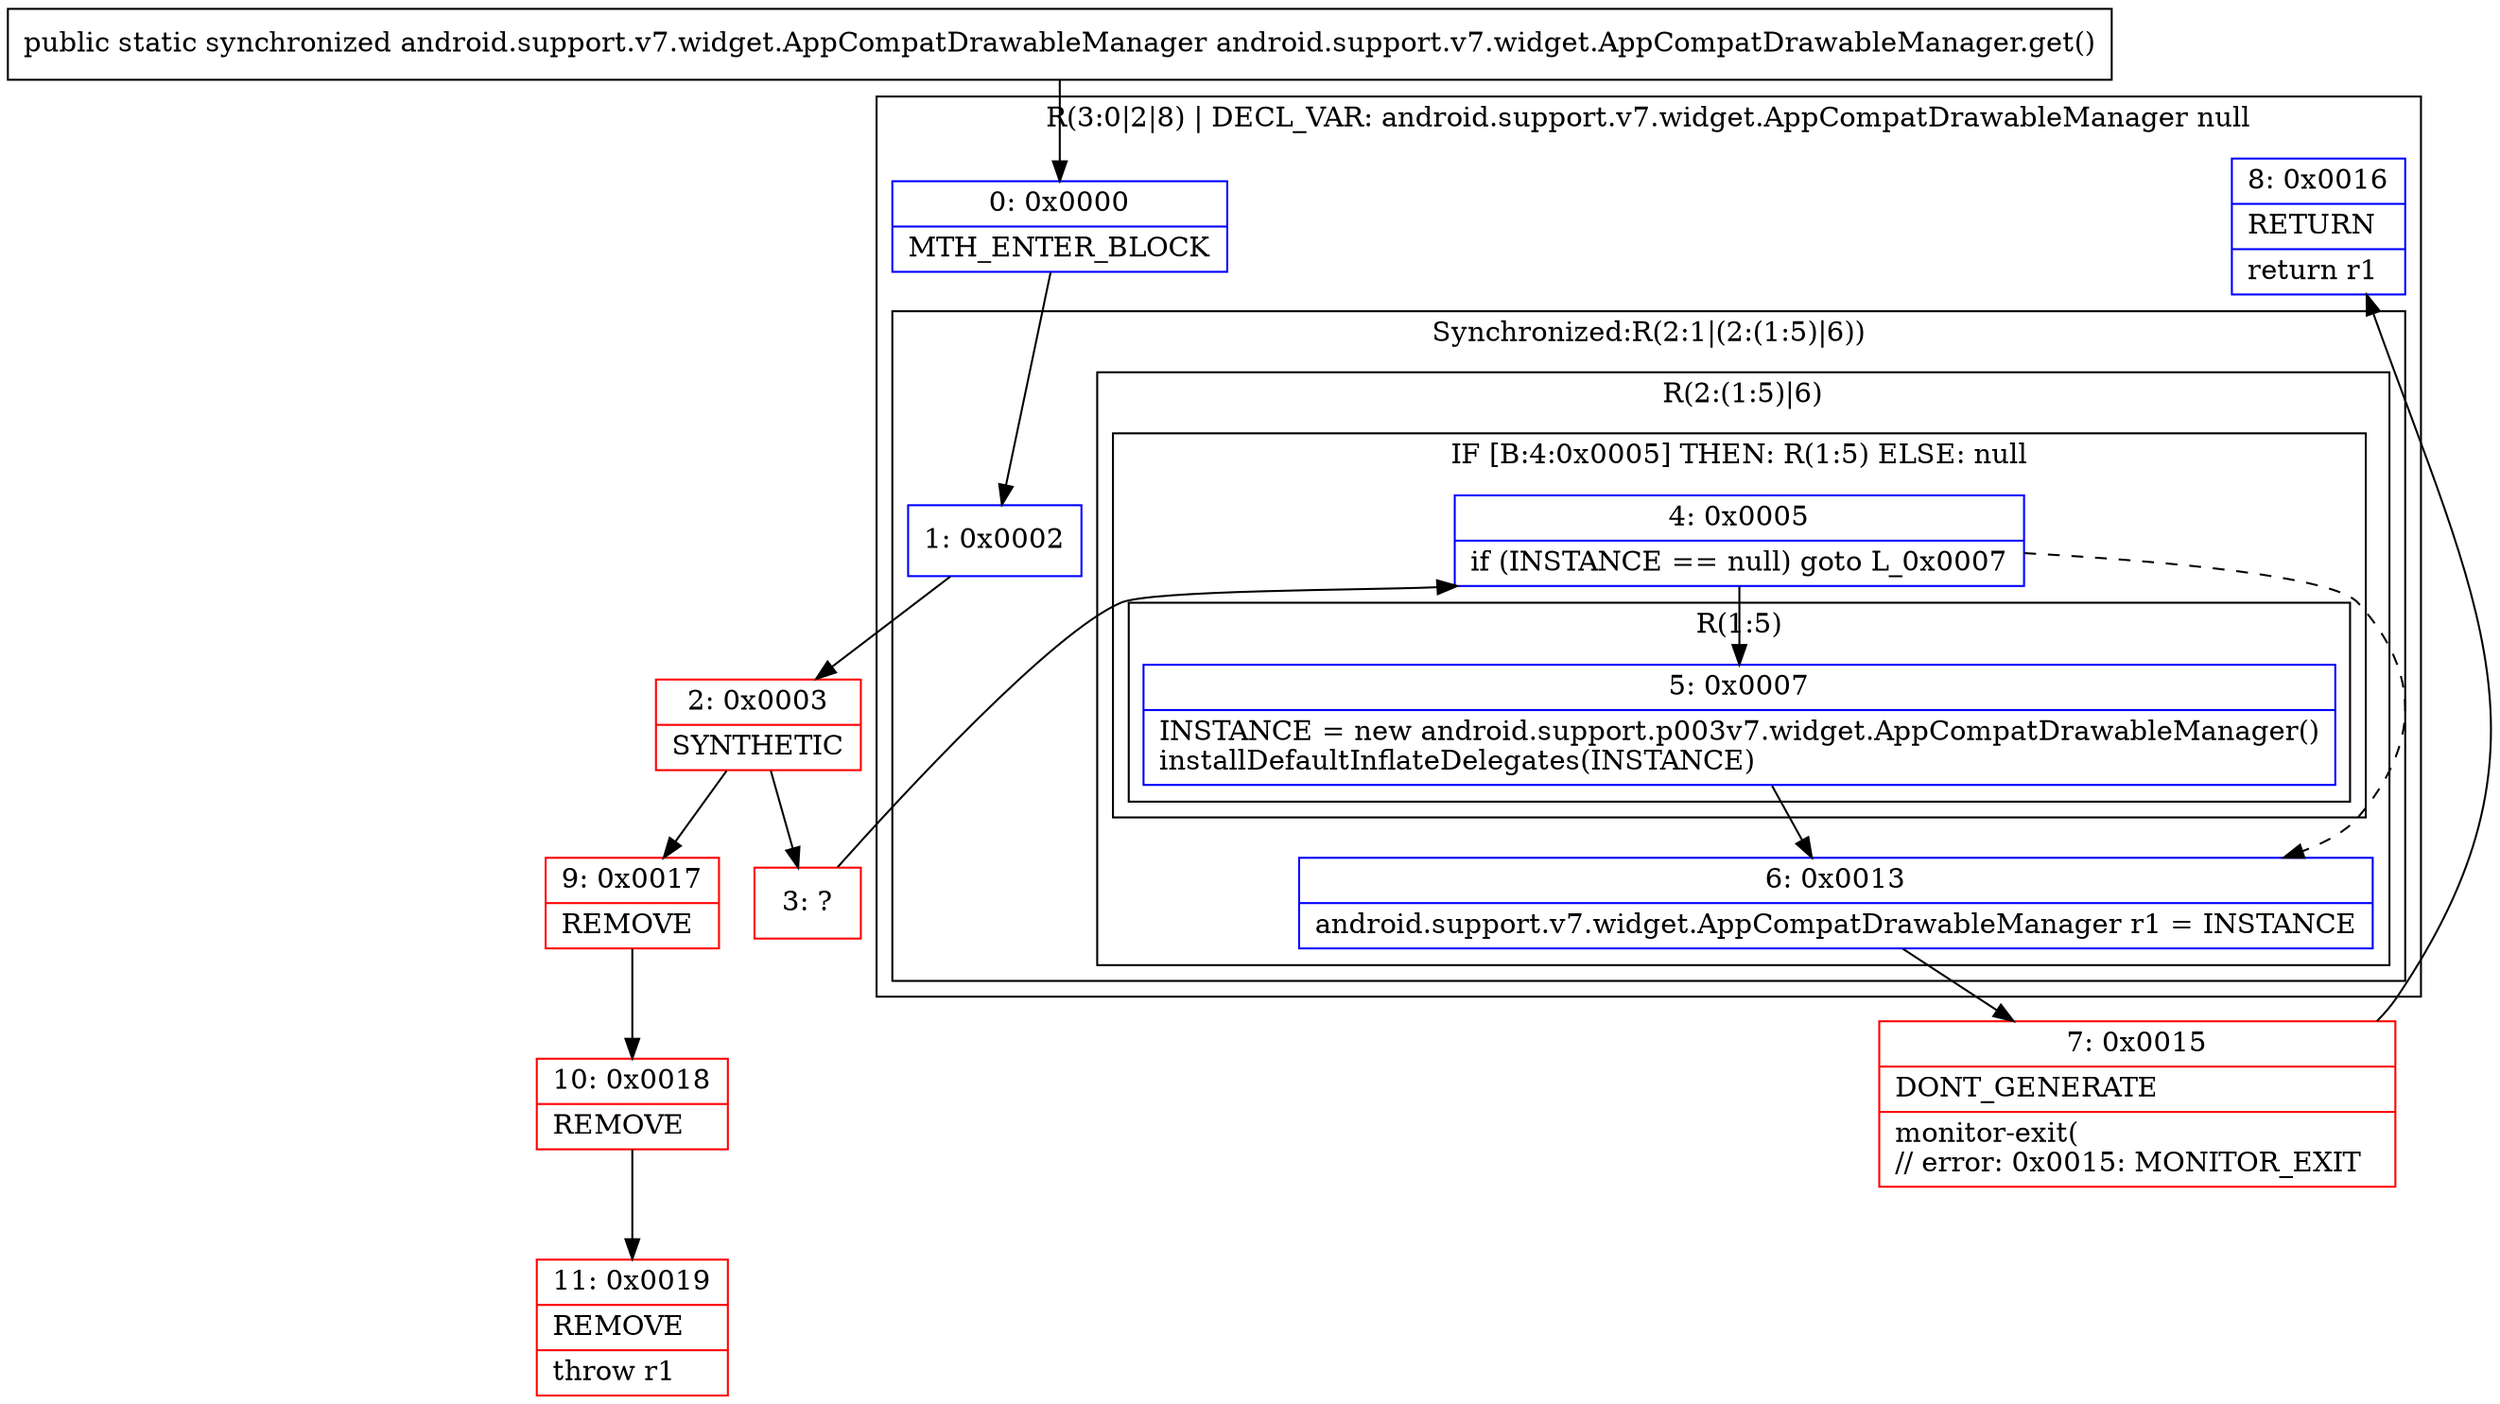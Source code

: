 digraph "CFG forandroid.support.v7.widget.AppCompatDrawableManager.get()Landroid\/support\/v7\/widget\/AppCompatDrawableManager;" {
subgraph cluster_Region_867380677 {
label = "R(3:0|2|8) | DECL_VAR: android.support.v7.widget.AppCompatDrawableManager null\l";
node [shape=record,color=blue];
Node_0 [shape=record,label="{0\:\ 0x0000|MTH_ENTER_BLOCK\l}"];
subgraph cluster_SynchronizedRegion_212161521 {
label = "Synchronized:R(2:1|(2:(1:5)|6))";
node [shape=record,color=blue];
Node_1 [shape=record,label="{1\:\ 0x0002}"];
subgraph cluster_Region_446294327 {
label = "R(2:(1:5)|6)";
node [shape=record,color=blue];
subgraph cluster_IfRegion_1102038732 {
label = "IF [B:4:0x0005] THEN: R(1:5) ELSE: null";
node [shape=record,color=blue];
Node_4 [shape=record,label="{4\:\ 0x0005|if (INSTANCE == null) goto L_0x0007\l}"];
subgraph cluster_Region_1535735797 {
label = "R(1:5)";
node [shape=record,color=blue];
Node_5 [shape=record,label="{5\:\ 0x0007|INSTANCE = new android.support.p003v7.widget.AppCompatDrawableManager()\linstallDefaultInflateDelegates(INSTANCE)\l}"];
}
}
Node_6 [shape=record,label="{6\:\ 0x0013|android.support.v7.widget.AppCompatDrawableManager r1 = INSTANCE\l}"];
}
}
Node_8 [shape=record,label="{8\:\ 0x0016|RETURN\l|return r1\l}"];
}
Node_2 [shape=record,color=red,label="{2\:\ 0x0003|SYNTHETIC\l}"];
Node_3 [shape=record,color=red,label="{3\:\ ?}"];
Node_7 [shape=record,color=red,label="{7\:\ 0x0015|DONT_GENERATE\l|monitor\-exit(\l\/\/ error: 0x0015: MONITOR_EXIT  \l}"];
Node_9 [shape=record,color=red,label="{9\:\ 0x0017|REMOVE\l}"];
Node_10 [shape=record,color=red,label="{10\:\ 0x0018|REMOVE\l}"];
Node_11 [shape=record,color=red,label="{11\:\ 0x0019|REMOVE\l|throw r1\l}"];
MethodNode[shape=record,label="{public static synchronized android.support.v7.widget.AppCompatDrawableManager android.support.v7.widget.AppCompatDrawableManager.get() }"];
MethodNode -> Node_0;
Node_0 -> Node_1;
Node_1 -> Node_2;
Node_4 -> Node_5;
Node_4 -> Node_6[style=dashed];
Node_5 -> Node_6;
Node_6 -> Node_7;
Node_2 -> Node_3;
Node_2 -> Node_9;
Node_3 -> Node_4;
Node_7 -> Node_8;
Node_9 -> Node_10;
Node_10 -> Node_11;
}

